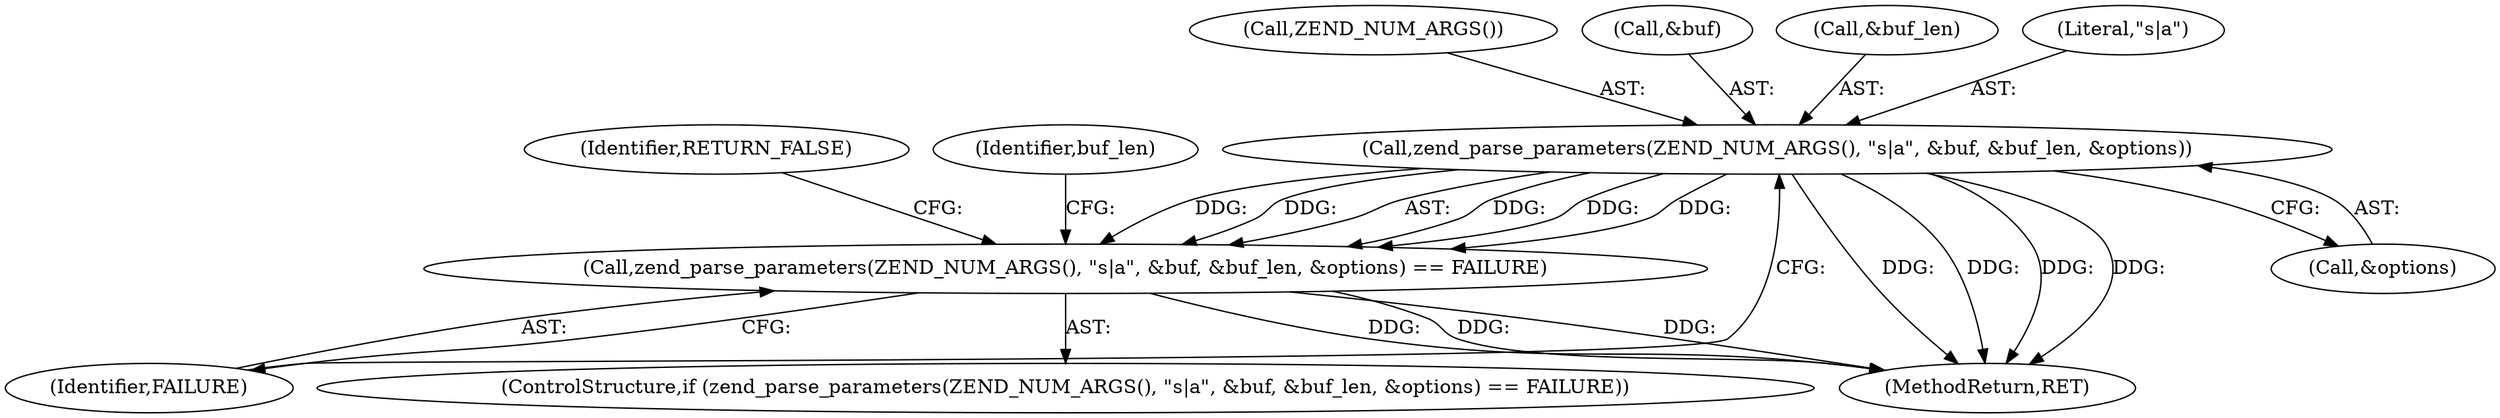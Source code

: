 digraph "0_php-src_b2af4e8868726a040234de113436c6e4f6372d17@pointer" {
"1000125" [label="(Call,zend_parse_parameters(ZEND_NUM_ARGS(), \"s|a\", &buf, &buf_len, &options))"];
"1000124" [label="(Call,zend_parse_parameters(ZEND_NUM_ARGS(), \"s|a\", &buf, &buf_len, &options) == FAILURE)"];
"1000136" [label="(Identifier,RETURN_FALSE)"];
"1000134" [label="(Identifier,FAILURE)"];
"1000126" [label="(Call,ZEND_NUM_ARGS())"];
"1000128" [label="(Call,&buf)"];
"1000274" [label="(MethodReturn,RET)"];
"1000139" [label="(Identifier,buf_len)"];
"1000130" [label="(Call,&buf_len)"];
"1000127" [label="(Literal,\"s|a\")"];
"1000124" [label="(Call,zend_parse_parameters(ZEND_NUM_ARGS(), \"s|a\", &buf, &buf_len, &options) == FAILURE)"];
"1000123" [label="(ControlStructure,if (zend_parse_parameters(ZEND_NUM_ARGS(), \"s|a\", &buf, &buf_len, &options) == FAILURE))"];
"1000125" [label="(Call,zend_parse_parameters(ZEND_NUM_ARGS(), \"s|a\", &buf, &buf_len, &options))"];
"1000132" [label="(Call,&options)"];
"1000125" -> "1000124"  [label="AST: "];
"1000125" -> "1000132"  [label="CFG: "];
"1000126" -> "1000125"  [label="AST: "];
"1000127" -> "1000125"  [label="AST: "];
"1000128" -> "1000125"  [label="AST: "];
"1000130" -> "1000125"  [label="AST: "];
"1000132" -> "1000125"  [label="AST: "];
"1000134" -> "1000125"  [label="CFG: "];
"1000125" -> "1000274"  [label="DDG: "];
"1000125" -> "1000274"  [label="DDG: "];
"1000125" -> "1000274"  [label="DDG: "];
"1000125" -> "1000274"  [label="DDG: "];
"1000125" -> "1000124"  [label="DDG: "];
"1000125" -> "1000124"  [label="DDG: "];
"1000125" -> "1000124"  [label="DDG: "];
"1000125" -> "1000124"  [label="DDG: "];
"1000125" -> "1000124"  [label="DDG: "];
"1000124" -> "1000123"  [label="AST: "];
"1000124" -> "1000134"  [label="CFG: "];
"1000134" -> "1000124"  [label="AST: "];
"1000136" -> "1000124"  [label="CFG: "];
"1000139" -> "1000124"  [label="CFG: "];
"1000124" -> "1000274"  [label="DDG: "];
"1000124" -> "1000274"  [label="DDG: "];
"1000124" -> "1000274"  [label="DDG: "];
}
